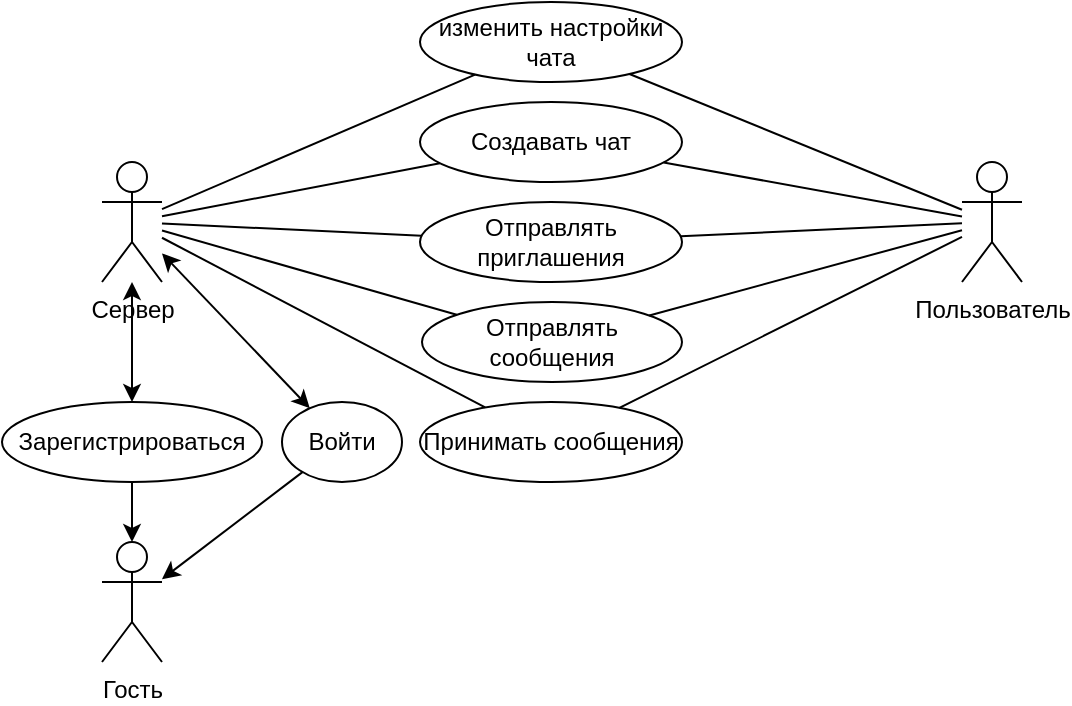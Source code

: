 <mxfile version="20.8.23" type="github"><diagram name="Страница 1" id="OfUCRZCA-p-fu3m5NV9-"><mxGraphModel dx="1050" dy="568" grid="1" gridSize="10" guides="1" tooltips="1" connect="1" arrows="1" fold="1" page="1" pageScale="1" pageWidth="827" pageHeight="1169" math="0" shadow="0"><root><mxCell id="0"/><mxCell id="1" parent="0"/><mxCell id="AbQfRbVFGwW0Bi5qg3TH-25" value="Сервер" style="shape=umlActor;verticalLabelPosition=bottom;verticalAlign=top;html=1;outlineConnect=0;" vertex="1" parent="1"><mxGeometry x="400" y="290" width="30" height="60" as="geometry"/></mxCell><mxCell id="AbQfRbVFGwW0Bi5qg3TH-26" value="" style="endArrow=classic;html=1;rounded=1;startArrow=classic;" edge="1" parent="1" source="AbQfRbVFGwW0Bi5qg3TH-25" target="AbQfRbVFGwW0Bi5qg3TH-28"><mxGeometry width="50" height="50" relative="1" as="geometry"><mxPoint x="410" y="400" as="sourcePoint"/><mxPoint x="554.727" y="400" as="targetPoint"/></mxGeometry></mxCell><mxCell id="AbQfRbVFGwW0Bi5qg3TH-27" value="Гость" style="shape=umlActor;verticalLabelPosition=bottom;verticalAlign=top;html=1;outlineConnect=0;" vertex="1" parent="1"><mxGeometry x="400" y="480" width="30" height="60" as="geometry"/></mxCell><mxCell id="AbQfRbVFGwW0Bi5qg3TH-28" value="Войти" style="rounded=1;whiteSpace=wrap;html=1;shape=ellipse;perimeter=ellipsePerimeter;" vertex="1" parent="1"><mxGeometry x="490" y="410" width="60" height="40" as="geometry"/></mxCell><mxCell id="AbQfRbVFGwW0Bi5qg3TH-29" value="Пользователь" style="shape=umlActor;verticalLabelPosition=bottom;verticalAlign=top;html=1;outlineConnect=0;" vertex="1" parent="1"><mxGeometry x="830" y="290" width="30" height="60" as="geometry"/></mxCell><mxCell id="AbQfRbVFGwW0Bi5qg3TH-30" value="" style="endArrow=classic;html=1;rounded=1;startArrow=classic;" edge="1" parent="1" source="AbQfRbVFGwW0Bi5qg3TH-25" target="AbQfRbVFGwW0Bi5qg3TH-35"><mxGeometry width="50" height="50" relative="1" as="geometry"><mxPoint x="450" y="450" as="sourcePoint"/><mxPoint x="426.682" y="400" as="targetPoint"/></mxGeometry></mxCell><mxCell id="AbQfRbVFGwW0Bi5qg3TH-31" value="" style="endArrow=none;html=1;rounded=1;startArrow=classic;" edge="1" parent="1" source="AbQfRbVFGwW0Bi5qg3TH-27" target="AbQfRbVFGwW0Bi5qg3TH-28"><mxGeometry width="50" height="50" relative="1" as="geometry"><mxPoint x="470" y="520" as="sourcePoint"/><mxPoint x="520" y="470" as="targetPoint"/></mxGeometry></mxCell><mxCell id="AbQfRbVFGwW0Bi5qg3TH-32" value="Принимать сообщения" style="rounded=1;whiteSpace=wrap;html=1;shape=ellipse;perimeter=ellipsePerimeter;" vertex="1" parent="1"><mxGeometry x="559" y="410" width="131" height="40" as="geometry"/></mxCell><mxCell id="AbQfRbVFGwW0Bi5qg3TH-33" value="Отправлять сообщения" style="rounded=1;whiteSpace=wrap;html=1;shape=ellipse;perimeter=ellipsePerimeter;" vertex="1" parent="1"><mxGeometry x="560" y="360" width="130" height="40" as="geometry"/></mxCell><mxCell id="AbQfRbVFGwW0Bi5qg3TH-34" value="" style="endArrow=none;html=1;rounded=0;" edge="1" parent="1" source="AbQfRbVFGwW0Bi5qg3TH-25" target="AbQfRbVFGwW0Bi5qg3TH-32"><mxGeometry width="50" height="50" relative="1" as="geometry"><mxPoint x="410" y="310" as="sourcePoint"/><mxPoint x="460" y="260" as="targetPoint"/></mxGeometry></mxCell><mxCell id="AbQfRbVFGwW0Bi5qg3TH-35" value="Зарегистрироваться" style="rounded=1;whiteSpace=wrap;html=1;shape=ellipse;perimeter=ellipsePerimeter;" vertex="1" parent="1"><mxGeometry x="350" y="410" width="130" height="40" as="geometry"/></mxCell><mxCell id="AbQfRbVFGwW0Bi5qg3TH-36" value="" style="endArrow=none;html=1;rounded=1;startArrow=classic;" edge="1" parent="1" source="AbQfRbVFGwW0Bi5qg3TH-27" target="AbQfRbVFGwW0Bi5qg3TH-35"><mxGeometry width="50" height="50" relative="1" as="geometry"><mxPoint x="330" y="610" as="sourcePoint"/><mxPoint x="380" y="560" as="targetPoint"/></mxGeometry></mxCell><mxCell id="AbQfRbVFGwW0Bi5qg3TH-37" value="" style="endArrow=none;html=1;rounded=0;" edge="1" parent="1" source="AbQfRbVFGwW0Bi5qg3TH-32" target="AbQfRbVFGwW0Bi5qg3TH-29"><mxGeometry width="50" height="50" relative="1" as="geometry"><mxPoint x="710" y="400" as="sourcePoint"/><mxPoint x="760" y="350" as="targetPoint"/></mxGeometry></mxCell><mxCell id="AbQfRbVFGwW0Bi5qg3TH-38" value="Отправлять приглашения" style="rounded=1;whiteSpace=wrap;html=1;shape=ellipse;perimeter=ellipsePerimeter;" vertex="1" parent="1"><mxGeometry x="559" y="310" width="131" height="40" as="geometry"/></mxCell><mxCell id="AbQfRbVFGwW0Bi5qg3TH-39" value="" style="endArrow=none;html=1;rounded=0;" edge="1" parent="1" source="AbQfRbVFGwW0Bi5qg3TH-29" target="AbQfRbVFGwW0Bi5qg3TH-33"><mxGeometry width="50" height="50" relative="1" as="geometry"><mxPoint x="650" y="250" as="sourcePoint"/><mxPoint x="700" y="200" as="targetPoint"/></mxGeometry></mxCell><mxCell id="AbQfRbVFGwW0Bi5qg3TH-40" value="" style="endArrow=none;html=1;rounded=0;" edge="1" parent="1" source="AbQfRbVFGwW0Bi5qg3TH-38" target="AbQfRbVFGwW0Bi5qg3TH-29"><mxGeometry width="50" height="50" relative="1" as="geometry"><mxPoint x="260" y="220" as="sourcePoint"/><mxPoint x="569" y="192.158" as="targetPoint"/></mxGeometry></mxCell><mxCell id="AbQfRbVFGwW0Bi5qg3TH-41" value="" style="endArrow=none;html=1;rounded=0;" edge="1" parent="1" source="AbQfRbVFGwW0Bi5qg3TH-25" target="AbQfRbVFGwW0Bi5qg3TH-33"><mxGeometry width="50" height="50" relative="1" as="geometry"><mxPoint x="250" y="400" as="sourcePoint"/><mxPoint x="300" y="350" as="targetPoint"/></mxGeometry></mxCell><mxCell id="AbQfRbVFGwW0Bi5qg3TH-42" value="Создавать чат" style="ellipse;whiteSpace=wrap;html=1;" vertex="1" parent="1"><mxGeometry x="559" y="260" width="131" height="40" as="geometry"/></mxCell><mxCell id="AbQfRbVFGwW0Bi5qg3TH-43" value="изменить настройки чата" style="ellipse;whiteSpace=wrap;html=1;" vertex="1" parent="1"><mxGeometry x="559" y="210" width="131" height="40" as="geometry"/></mxCell><mxCell id="AbQfRbVFGwW0Bi5qg3TH-44" value="" style="endArrow=none;html=1;rounded=0;" edge="1" parent="1" source="AbQfRbVFGwW0Bi5qg3TH-29" target="AbQfRbVFGwW0Bi5qg3TH-43"><mxGeometry width="50" height="50" relative="1" as="geometry"><mxPoint x="380" y="200" as="sourcePoint"/><mxPoint x="430" y="150" as="targetPoint"/></mxGeometry></mxCell><mxCell id="AbQfRbVFGwW0Bi5qg3TH-45" value="" style="endArrow=none;html=1;rounded=0;" edge="1" parent="1" source="AbQfRbVFGwW0Bi5qg3TH-29" target="AbQfRbVFGwW0Bi5qg3TH-42"><mxGeometry width="50" height="50" relative="1" as="geometry"><mxPoint x="450" y="270" as="sourcePoint"/><mxPoint x="500" y="220" as="targetPoint"/></mxGeometry></mxCell><mxCell id="AbQfRbVFGwW0Bi5qg3TH-46" value="" style="endArrow=none;html=1;rounded=0;" edge="1" parent="1" source="AbQfRbVFGwW0Bi5qg3TH-25" target="AbQfRbVFGwW0Bi5qg3TH-43"><mxGeometry width="50" height="50" relative="1" as="geometry"><mxPoint x="410" y="250" as="sourcePoint"/><mxPoint x="460" y="200" as="targetPoint"/></mxGeometry></mxCell><mxCell id="AbQfRbVFGwW0Bi5qg3TH-47" value="" style="endArrow=none;html=1;rounded=0;" edge="1" parent="1" source="AbQfRbVFGwW0Bi5qg3TH-25" target="AbQfRbVFGwW0Bi5qg3TH-42"><mxGeometry width="50" height="50" relative="1" as="geometry"><mxPoint x="280" y="340" as="sourcePoint"/><mxPoint x="330" y="290" as="targetPoint"/></mxGeometry></mxCell><mxCell id="AbQfRbVFGwW0Bi5qg3TH-48" value="" style="endArrow=none;html=1;rounded=0;" edge="1" parent="1" source="AbQfRbVFGwW0Bi5qg3TH-25" target="AbQfRbVFGwW0Bi5qg3TH-38"><mxGeometry width="50" height="50" relative="1" as="geometry"><mxPoint x="440" y="300" as="sourcePoint"/><mxPoint x="490" y="250" as="targetPoint"/></mxGeometry></mxCell></root></mxGraphModel></diagram></mxfile>